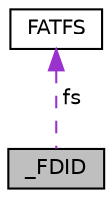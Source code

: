 digraph "_FDID"
{
 // LATEX_PDF_SIZE
  edge [fontname="Helvetica",fontsize="10",labelfontname="Helvetica",labelfontsize="10"];
  node [fontname="Helvetica",fontsize="10",shape=record];
  Node1 [label="_FDID",height=0.2,width=0.4,color="black", fillcolor="grey75", style="filled", fontcolor="black",tooltip=" "];
  Node2 -> Node1 [dir="back",color="darkorchid3",fontsize="10",style="dashed",label=" fs" ,fontname="Helvetica"];
  Node2 [label="FATFS",height=0.2,width=0.4,color="black", fillcolor="white", style="filled",URL="$struct_f_a_t_f_s.html",tooltip=" "];
}
